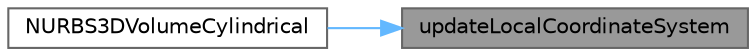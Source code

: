 digraph "updateLocalCoordinateSystem"
{
 // LATEX_PDF_SIZE
  bgcolor="transparent";
  edge [fontname=Helvetica,fontsize=10,labelfontname=Helvetica,labelfontsize=10];
  node [fontname=Helvetica,fontsize=10,shape=box,height=0.2,width=0.4];
  rankdir="RL";
  Node1 [id="Node000001",label="updateLocalCoordinateSystem",height=0.2,width=0.4,color="gray40", fillcolor="grey60", style="filled", fontcolor="black",tooltip=" "];
  Node1 -> Node2 [id="edge1_Node000001_Node000002",dir="back",color="steelblue1",style="solid",tooltip=" "];
  Node2 [id="Node000002",label="NURBS3DVolumeCylindrical",height=0.2,width=0.4,color="grey40", fillcolor="white", style="filled",URL="$classFoam_1_1NURBS3DVolumeCylindrical.html#ae0c6116e9348aca56b34b8617498c6ee",tooltip=" "];
}
